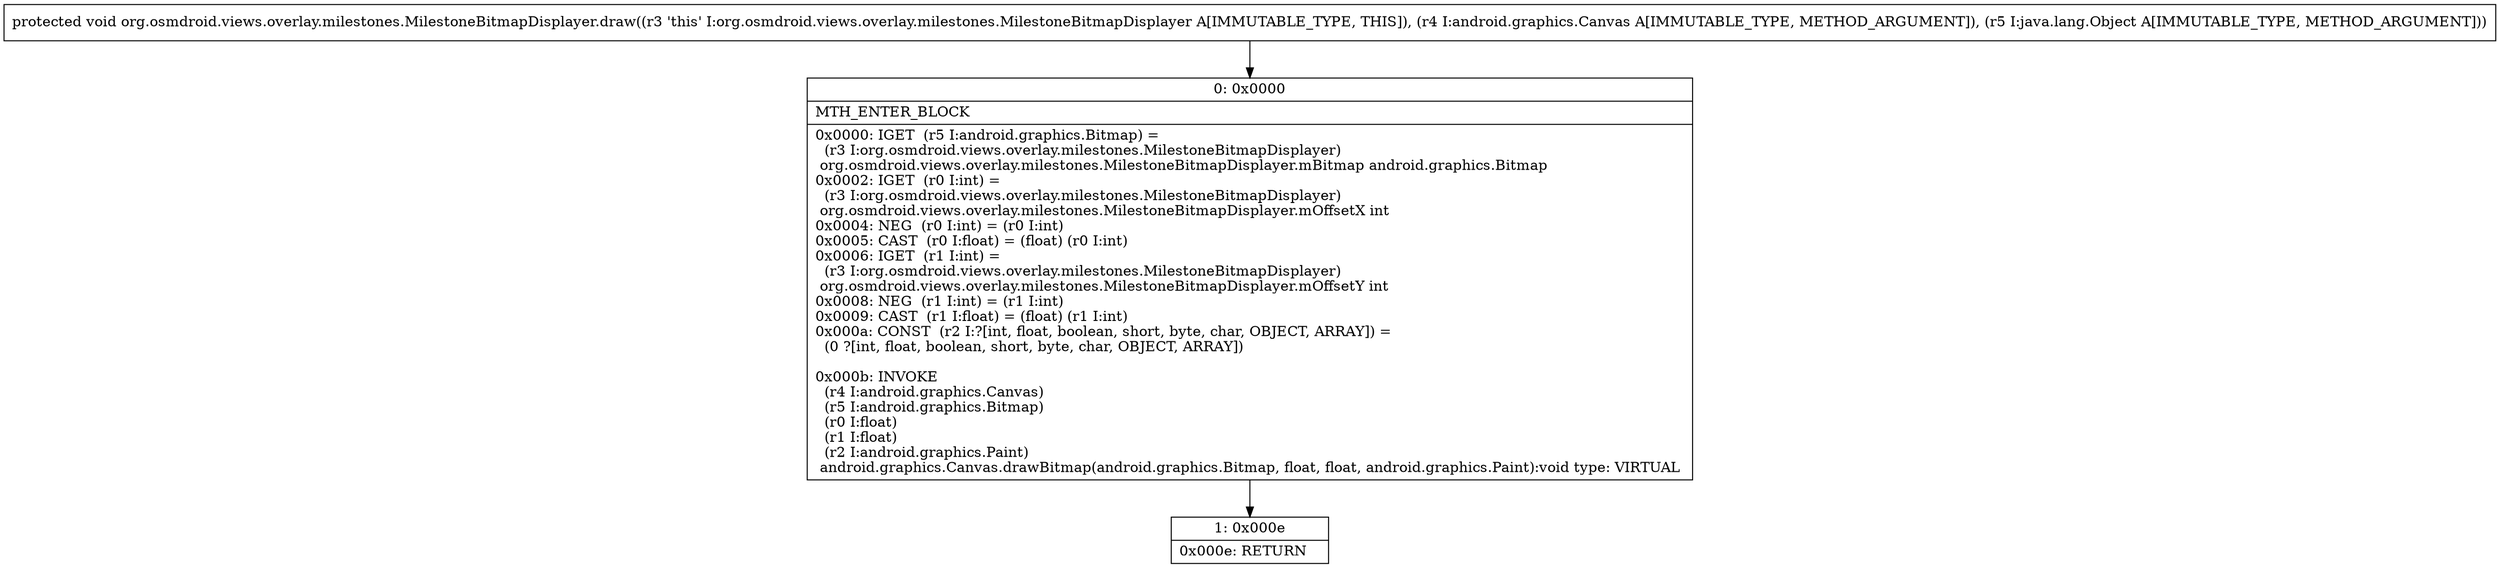 digraph "CFG fororg.osmdroid.views.overlay.milestones.MilestoneBitmapDisplayer.draw(Landroid\/graphics\/Canvas;Ljava\/lang\/Object;)V" {
Node_0 [shape=record,label="{0\:\ 0x0000|MTH_ENTER_BLOCK\l|0x0000: IGET  (r5 I:android.graphics.Bitmap) = \l  (r3 I:org.osmdroid.views.overlay.milestones.MilestoneBitmapDisplayer)\l org.osmdroid.views.overlay.milestones.MilestoneBitmapDisplayer.mBitmap android.graphics.Bitmap \l0x0002: IGET  (r0 I:int) = \l  (r3 I:org.osmdroid.views.overlay.milestones.MilestoneBitmapDisplayer)\l org.osmdroid.views.overlay.milestones.MilestoneBitmapDisplayer.mOffsetX int \l0x0004: NEG  (r0 I:int) = (r0 I:int) \l0x0005: CAST  (r0 I:float) = (float) (r0 I:int) \l0x0006: IGET  (r1 I:int) = \l  (r3 I:org.osmdroid.views.overlay.milestones.MilestoneBitmapDisplayer)\l org.osmdroid.views.overlay.milestones.MilestoneBitmapDisplayer.mOffsetY int \l0x0008: NEG  (r1 I:int) = (r1 I:int) \l0x0009: CAST  (r1 I:float) = (float) (r1 I:int) \l0x000a: CONST  (r2 I:?[int, float, boolean, short, byte, char, OBJECT, ARRAY]) = \l  (0 ?[int, float, boolean, short, byte, char, OBJECT, ARRAY])\l \l0x000b: INVOKE  \l  (r4 I:android.graphics.Canvas)\l  (r5 I:android.graphics.Bitmap)\l  (r0 I:float)\l  (r1 I:float)\l  (r2 I:android.graphics.Paint)\l android.graphics.Canvas.drawBitmap(android.graphics.Bitmap, float, float, android.graphics.Paint):void type: VIRTUAL \l}"];
Node_1 [shape=record,label="{1\:\ 0x000e|0x000e: RETURN   \l}"];
MethodNode[shape=record,label="{protected void org.osmdroid.views.overlay.milestones.MilestoneBitmapDisplayer.draw((r3 'this' I:org.osmdroid.views.overlay.milestones.MilestoneBitmapDisplayer A[IMMUTABLE_TYPE, THIS]), (r4 I:android.graphics.Canvas A[IMMUTABLE_TYPE, METHOD_ARGUMENT]), (r5 I:java.lang.Object A[IMMUTABLE_TYPE, METHOD_ARGUMENT])) }"];
MethodNode -> Node_0;
Node_0 -> Node_1;
}

